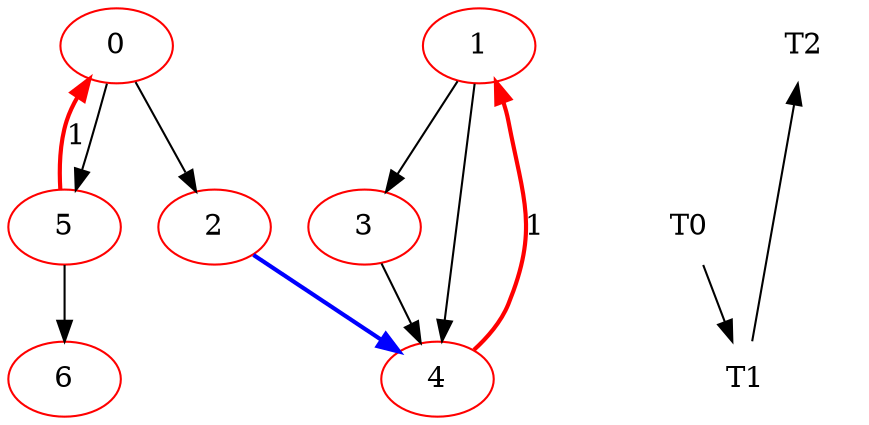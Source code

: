 digraph Success_MS_ { 
{
0 [color=red ];

1 [color=red ];

2 [color=red ];

3 [color=red ];

4 [color=red ];

5 [color=red ];

6 [color=red ];
5 -> 0 [style=bold, color=red, label=1] 
4 -> 1 [style=bold, color=red, label=1] 
0 -> 2
1 -> 3
2 -> 4 [style=bold, color=blue ]
3 -> 4
1 -> 4
0 -> 5
5 -> 6

}

{
 node [shape=plaintext]; 
 T0  -> T1 -> T2;
}{ rank = same; 
2; 3; 5; T0;
 }; 
{ rank = same; 
4; 6; T1;
 }; 
{ rank = same; 
0; 1; T2;
 }; 
{ rank = same; 

 }; 

}
